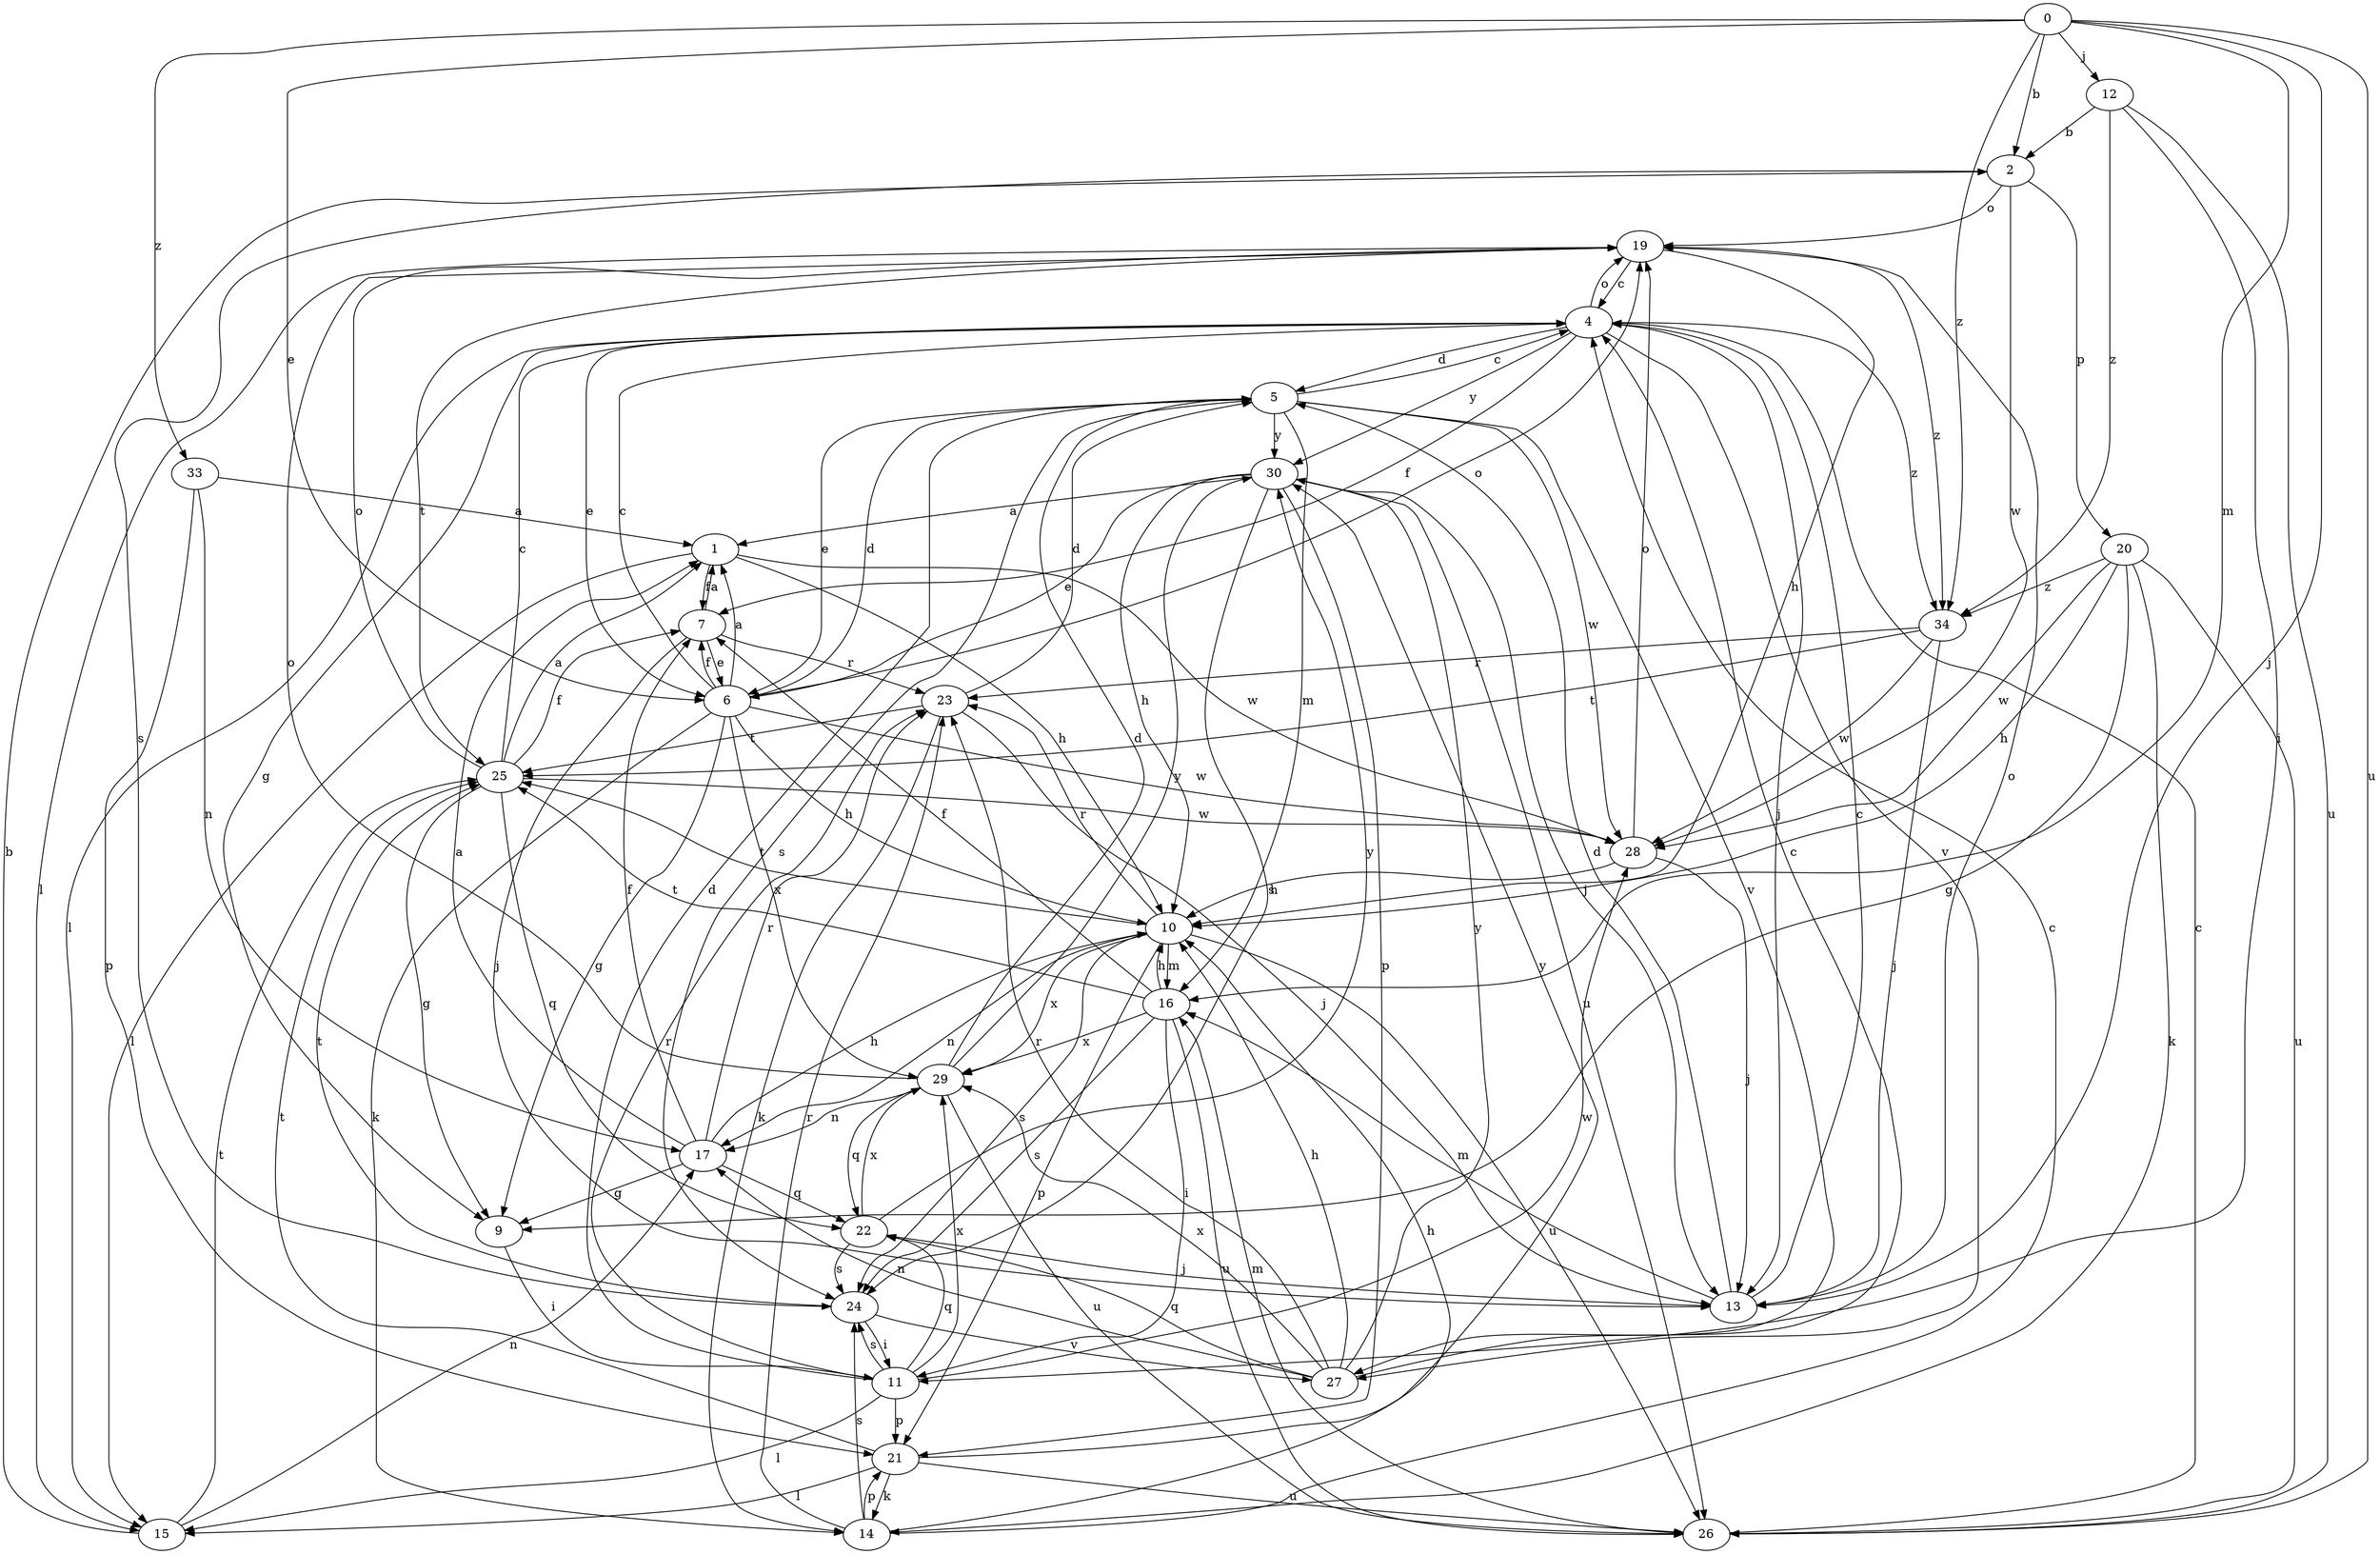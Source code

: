 strict digraph  {
0;
1;
2;
4;
5;
6;
7;
9;
10;
11;
12;
13;
14;
15;
16;
17;
19;
20;
21;
22;
23;
24;
25;
26;
27;
28;
29;
30;
33;
34;
0 -> 2  [label=b];
0 -> 6  [label=e];
0 -> 12  [label=j];
0 -> 13  [label=j];
0 -> 16  [label=m];
0 -> 26  [label=u];
0 -> 33  [label=z];
0 -> 34  [label=z];
1 -> 7  [label=f];
1 -> 10  [label=h];
1 -> 15  [label=l];
1 -> 28  [label=w];
2 -> 19  [label=o];
2 -> 20  [label=p];
2 -> 24  [label=s];
2 -> 28  [label=w];
4 -> 5  [label=d];
4 -> 6  [label=e];
4 -> 7  [label=f];
4 -> 9  [label=g];
4 -> 13  [label=j];
4 -> 15  [label=l];
4 -> 19  [label=o];
4 -> 27  [label=v];
4 -> 30  [label=y];
4 -> 34  [label=z];
5 -> 4  [label=c];
5 -> 6  [label=e];
5 -> 16  [label=m];
5 -> 24  [label=s];
5 -> 27  [label=v];
5 -> 28  [label=w];
5 -> 30  [label=y];
6 -> 1  [label=a];
6 -> 4  [label=c];
6 -> 5  [label=d];
6 -> 7  [label=f];
6 -> 9  [label=g];
6 -> 10  [label=h];
6 -> 14  [label=k];
6 -> 19  [label=o];
6 -> 28  [label=w];
6 -> 29  [label=x];
7 -> 1  [label=a];
7 -> 6  [label=e];
7 -> 13  [label=j];
7 -> 23  [label=r];
9 -> 11  [label=i];
10 -> 16  [label=m];
10 -> 17  [label=n];
10 -> 21  [label=p];
10 -> 23  [label=r];
10 -> 24  [label=s];
10 -> 25  [label=t];
10 -> 26  [label=u];
10 -> 29  [label=x];
11 -> 5  [label=d];
11 -> 15  [label=l];
11 -> 21  [label=p];
11 -> 22  [label=q];
11 -> 23  [label=r];
11 -> 24  [label=s];
11 -> 28  [label=w];
11 -> 29  [label=x];
12 -> 2  [label=b];
12 -> 11  [label=i];
12 -> 26  [label=u];
12 -> 34  [label=z];
13 -> 4  [label=c];
13 -> 5  [label=d];
13 -> 16  [label=m];
13 -> 19  [label=o];
14 -> 4  [label=c];
14 -> 10  [label=h];
14 -> 21  [label=p];
14 -> 23  [label=r];
14 -> 24  [label=s];
15 -> 2  [label=b];
15 -> 17  [label=n];
15 -> 25  [label=t];
16 -> 7  [label=f];
16 -> 10  [label=h];
16 -> 11  [label=i];
16 -> 24  [label=s];
16 -> 25  [label=t];
16 -> 26  [label=u];
16 -> 29  [label=x];
17 -> 1  [label=a];
17 -> 7  [label=f];
17 -> 9  [label=g];
17 -> 10  [label=h];
17 -> 22  [label=q];
17 -> 23  [label=r];
19 -> 4  [label=c];
19 -> 10  [label=h];
19 -> 15  [label=l];
19 -> 25  [label=t];
19 -> 34  [label=z];
20 -> 9  [label=g];
20 -> 10  [label=h];
20 -> 14  [label=k];
20 -> 26  [label=u];
20 -> 28  [label=w];
20 -> 34  [label=z];
21 -> 14  [label=k];
21 -> 15  [label=l];
21 -> 25  [label=t];
21 -> 26  [label=u];
21 -> 30  [label=y];
22 -> 13  [label=j];
22 -> 24  [label=s];
22 -> 29  [label=x];
22 -> 30  [label=y];
23 -> 5  [label=d];
23 -> 13  [label=j];
23 -> 14  [label=k];
23 -> 25  [label=t];
24 -> 11  [label=i];
24 -> 25  [label=t];
24 -> 27  [label=v];
25 -> 1  [label=a];
25 -> 4  [label=c];
25 -> 7  [label=f];
25 -> 9  [label=g];
25 -> 19  [label=o];
25 -> 22  [label=q];
25 -> 28  [label=w];
26 -> 4  [label=c];
26 -> 16  [label=m];
27 -> 4  [label=c];
27 -> 10  [label=h];
27 -> 17  [label=n];
27 -> 22  [label=q];
27 -> 23  [label=r];
27 -> 29  [label=x];
27 -> 30  [label=y];
28 -> 10  [label=h];
28 -> 13  [label=j];
28 -> 19  [label=o];
29 -> 5  [label=d];
29 -> 17  [label=n];
29 -> 19  [label=o];
29 -> 22  [label=q];
29 -> 26  [label=u];
29 -> 30  [label=y];
30 -> 1  [label=a];
30 -> 6  [label=e];
30 -> 10  [label=h];
30 -> 13  [label=j];
30 -> 21  [label=p];
30 -> 24  [label=s];
30 -> 26  [label=u];
33 -> 1  [label=a];
33 -> 17  [label=n];
33 -> 21  [label=p];
34 -> 13  [label=j];
34 -> 23  [label=r];
34 -> 25  [label=t];
34 -> 28  [label=w];
}
